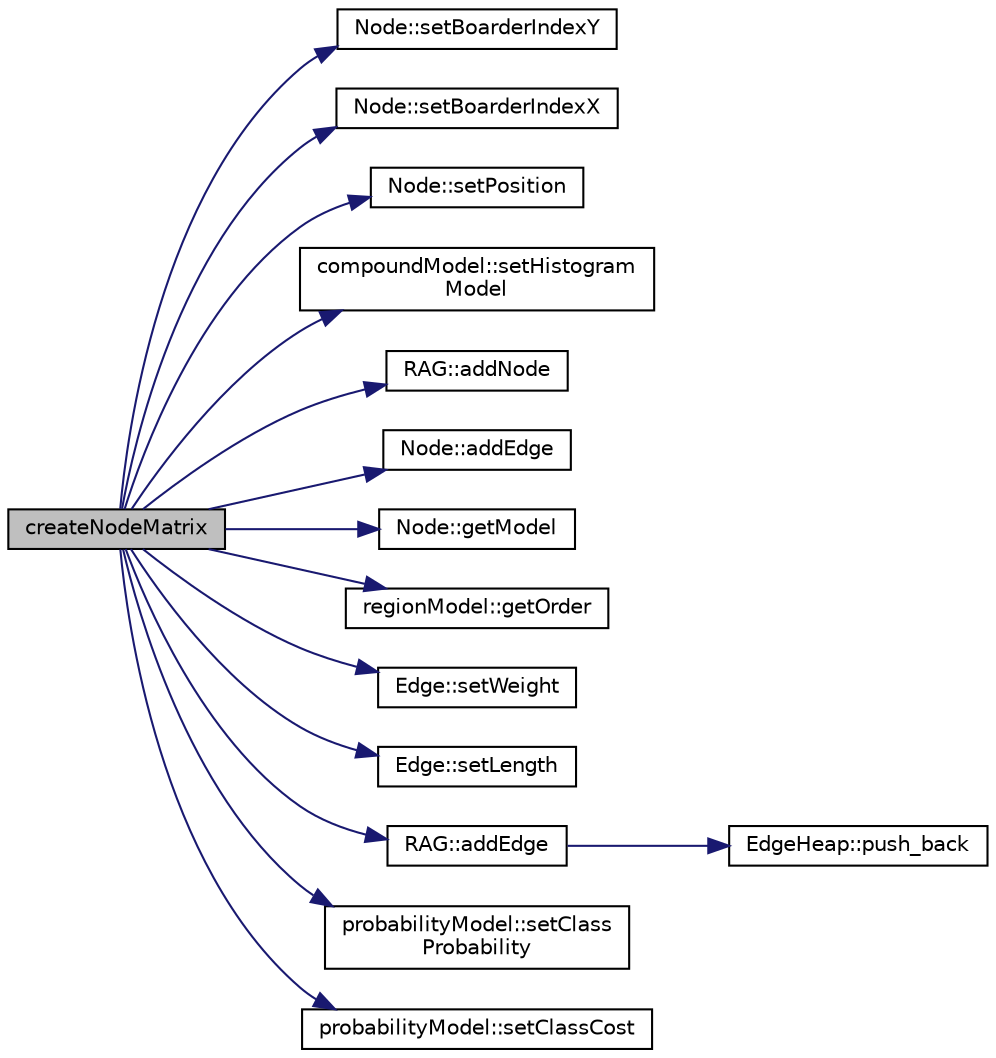 digraph "createNodeMatrix"
{
  edge [fontname="Helvetica",fontsize="10",labelfontname="Helvetica",labelfontsize="10"];
  node [fontname="Helvetica",fontsize="10",shape=record];
  rankdir="LR";
  Node1 [label="createNodeMatrix",height=0.2,width=0.4,color="black", fillcolor="grey75", style="filled", fontcolor="black"];
  Node1 -> Node2 [color="midnightblue",fontsize="10",style="solid",fontname="Helvetica"];
  Node2 [label="Node::setBoarderIndexY",height=0.2,width=0.4,color="black", fillcolor="white", style="filled",URL="$class_node.html#a892f133910a3c2edb5fe2dd5aaad6068"];
  Node1 -> Node3 [color="midnightblue",fontsize="10",style="solid",fontname="Helvetica"];
  Node3 [label="Node::setBoarderIndexX",height=0.2,width=0.4,color="black", fillcolor="white", style="filled",URL="$class_node.html#a45e88c2e78f1b4b8ee1f276c318e8fae"];
  Node1 -> Node4 [color="midnightblue",fontsize="10",style="solid",fontname="Helvetica"];
  Node4 [label="Node::setPosition",height=0.2,width=0.4,color="black", fillcolor="white", style="filled",URL="$class_node.html#a641f9e65152f81de2b3824f239ae416c"];
  Node1 -> Node5 [color="midnightblue",fontsize="10",style="solid",fontname="Helvetica"];
  Node5 [label="compoundModel::setHistogram\lModel",height=0.2,width=0.4,color="black", fillcolor="white", style="filled",URL="$classcompound_model.html#acf3f044c7bd0fd8c7a86499a1b1c835b"];
  Node1 -> Node6 [color="midnightblue",fontsize="10",style="solid",fontname="Helvetica"];
  Node6 [label="RAG::addNode",height=0.2,width=0.4,color="black", fillcolor="white", style="filled",URL="$class_r_a_g.html#aceab6a3dae735ece4ff9c08fb49d8f95"];
  Node1 -> Node7 [color="midnightblue",fontsize="10",style="solid",fontname="Helvetica"];
  Node7 [label="Node::addEdge",height=0.2,width=0.4,color="black", fillcolor="white", style="filled",URL="$class_node.html#a6f22cf3bdc3859d6cba8f15bbc2cb8ea"];
  Node1 -> Node8 [color="midnightblue",fontsize="10",style="solid",fontname="Helvetica"];
  Node8 [label="Node::getModel",height=0.2,width=0.4,color="black", fillcolor="white", style="filled",URL="$class_node.html#a412d0d4c9e031df3f73aac5ad0f1fa08"];
  Node1 -> Node9 [color="midnightblue",fontsize="10",style="solid",fontname="Helvetica"];
  Node9 [label="regionModel::getOrder",height=0.2,width=0.4,color="black", fillcolor="white", style="filled",URL="$classregion_model.html#a2633dae3f5659e51ca70997c150a855d"];
  Node1 -> Node10 [color="midnightblue",fontsize="10",style="solid",fontname="Helvetica"];
  Node10 [label="Edge::setWeight",height=0.2,width=0.4,color="black", fillcolor="white", style="filled",URL="$class_edge.html#a0e714b0d6ff9faf693d7dbe6b452ebd6"];
  Node1 -> Node11 [color="midnightblue",fontsize="10",style="solid",fontname="Helvetica"];
  Node11 [label="Edge::setLength",height=0.2,width=0.4,color="black", fillcolor="white", style="filled",URL="$class_edge.html#aa5cc06c446043131c4ad2ccafee622a4"];
  Node1 -> Node12 [color="midnightblue",fontsize="10",style="solid",fontname="Helvetica"];
  Node12 [label="RAG::addEdge",height=0.2,width=0.4,color="black", fillcolor="white", style="filled",URL="$class_r_a_g.html#a6f22cf3bdc3859d6cba8f15bbc2cb8ea"];
  Node12 -> Node13 [color="midnightblue",fontsize="10",style="solid",fontname="Helvetica"];
  Node13 [label="EdgeHeap::push_back",height=0.2,width=0.4,color="black", fillcolor="white", style="filled",URL="$class_edge_heap.html#a12f84f91ff89839d317cd1b0e573ab82"];
  Node1 -> Node14 [color="midnightblue",fontsize="10",style="solid",fontname="Helvetica"];
  Node14 [label="probabilityModel::setClass\lProbability",height=0.2,width=0.4,color="black", fillcolor="white", style="filled",URL="$classprobability_model.html#a637ef2bda90a8ea6fec71accabbc9752"];
  Node1 -> Node15 [color="midnightblue",fontsize="10",style="solid",fontname="Helvetica"];
  Node15 [label="probabilityModel::setClassCost",height=0.2,width=0.4,color="black", fillcolor="white", style="filled",URL="$classprobability_model.html#a30c4c6021945a5b96dd84777df208b39"];
}
